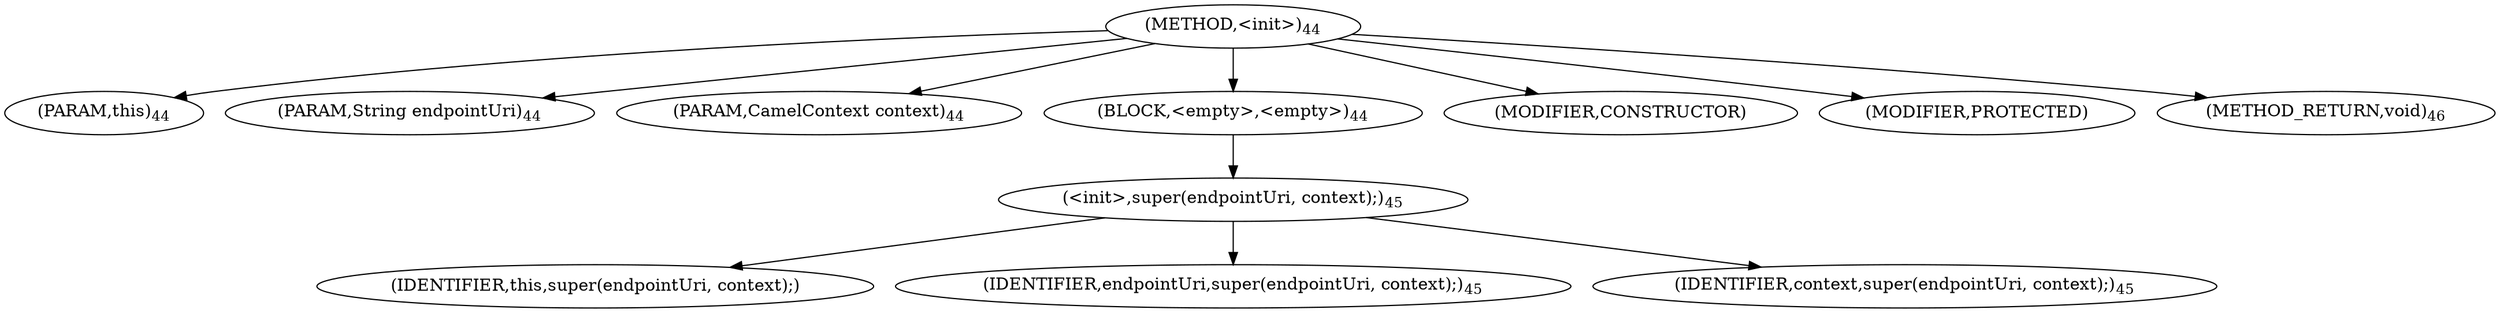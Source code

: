 digraph "&lt;init&gt;" {  
"41" [label = <(METHOD,&lt;init&gt;)<SUB>44</SUB>> ]
"8" [label = <(PARAM,this)<SUB>44</SUB>> ]
"42" [label = <(PARAM,String endpointUri)<SUB>44</SUB>> ]
"43" [label = <(PARAM,CamelContext context)<SUB>44</SUB>> ]
"44" [label = <(BLOCK,&lt;empty&gt;,&lt;empty&gt;)<SUB>44</SUB>> ]
"45" [label = <(&lt;init&gt;,super(endpointUri, context);)<SUB>45</SUB>> ]
"7" [label = <(IDENTIFIER,this,super(endpointUri, context);)> ]
"46" [label = <(IDENTIFIER,endpointUri,super(endpointUri, context);)<SUB>45</SUB>> ]
"47" [label = <(IDENTIFIER,context,super(endpointUri, context);)<SUB>45</SUB>> ]
"48" [label = <(MODIFIER,CONSTRUCTOR)> ]
"49" [label = <(MODIFIER,PROTECTED)> ]
"50" [label = <(METHOD_RETURN,void)<SUB>46</SUB>> ]
  "41" -> "8" 
  "41" -> "42" 
  "41" -> "43" 
  "41" -> "44" 
  "41" -> "48" 
  "41" -> "49" 
  "41" -> "50" 
  "44" -> "45" 
  "45" -> "7" 
  "45" -> "46" 
  "45" -> "47" 
}
